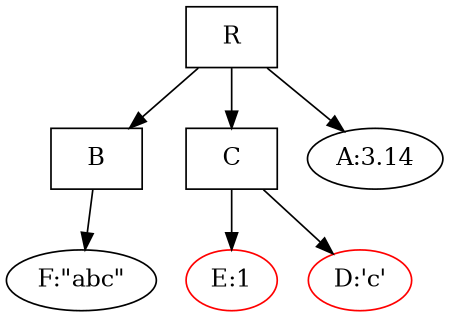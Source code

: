 digraph G {
 size="3,3";
 R [shape=box];
 B [shape=box];
 C [shape=box];
 R -> "A:3.14";
"E:1" [color=red];
"D:'c'" [color=red];
 R -> B;
 R -> C;
 C -> "D:'c'";
 C -> "E:1";
 B -> "F:\"abc\"";
 }
